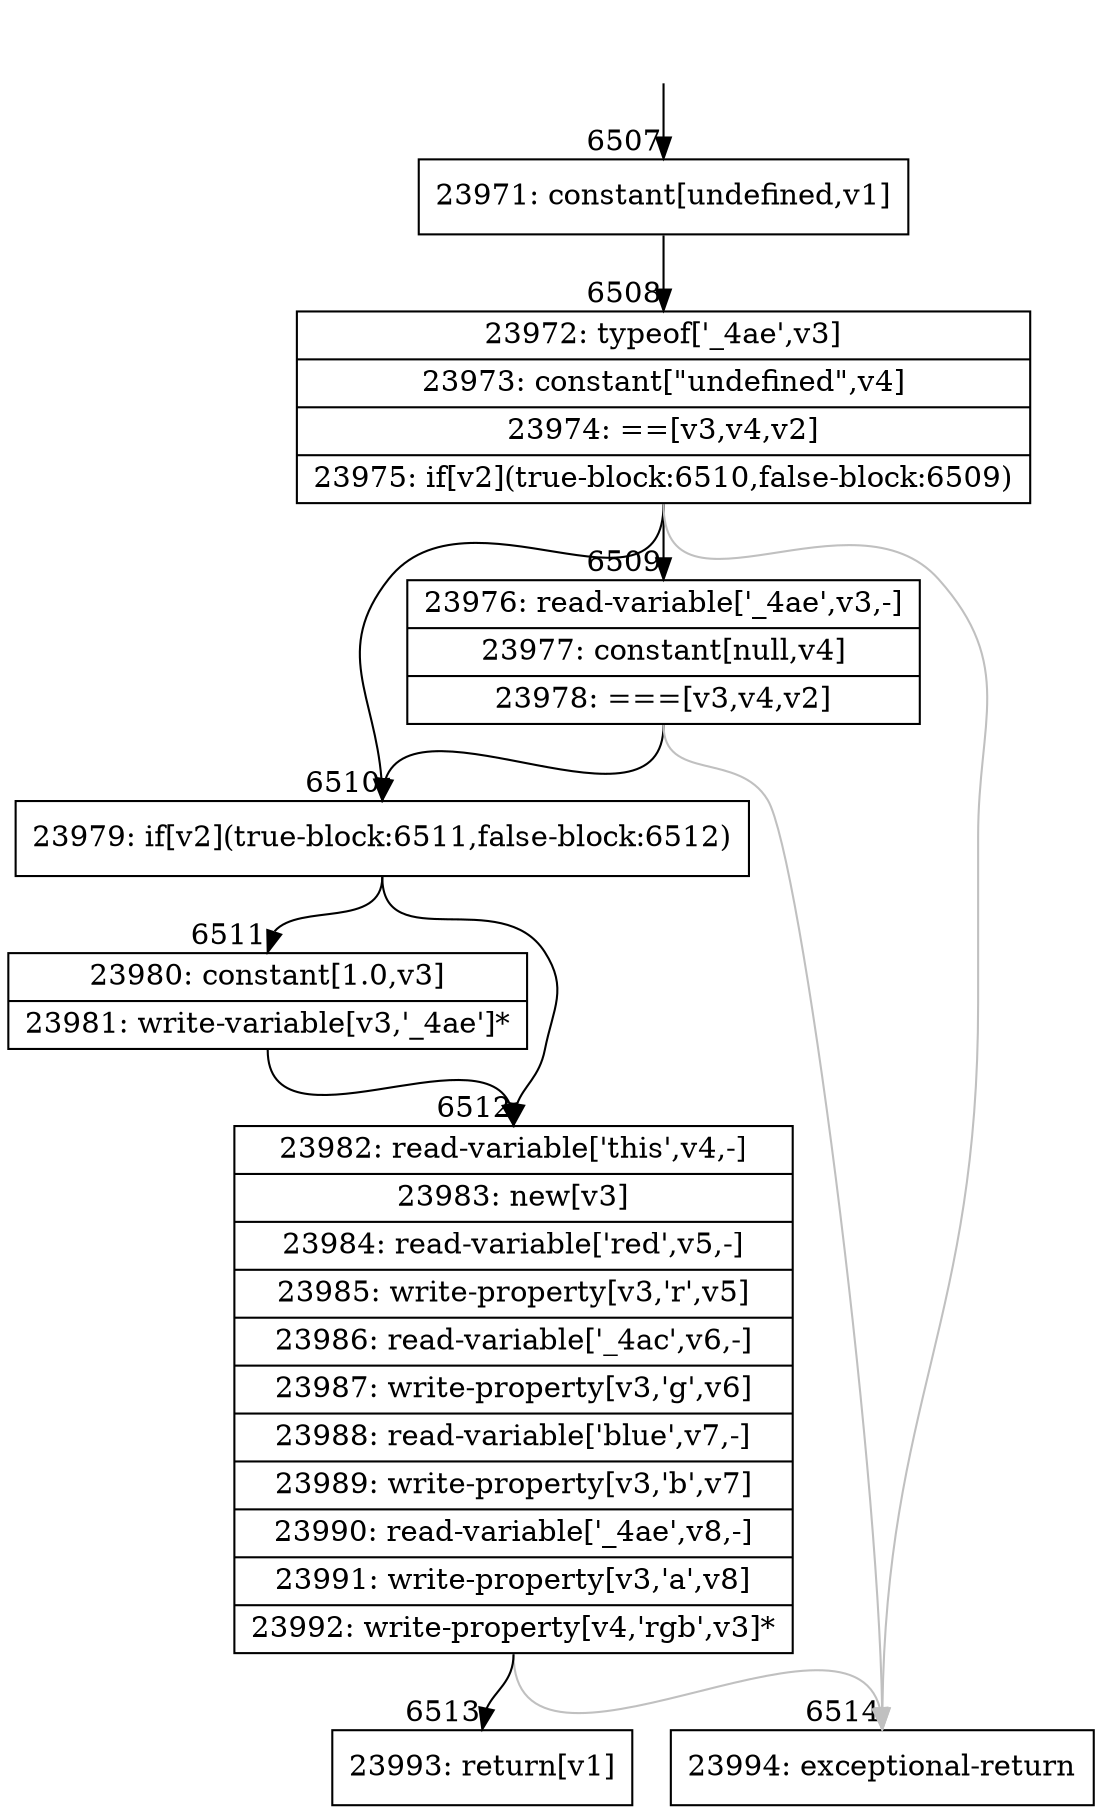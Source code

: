 digraph {
rankdir="TD"
BB_entry433[shape=none,label=""];
BB_entry433 -> BB6507 [tailport=s, headport=n, headlabel="    6507"]
BB6507 [shape=record label="{23971: constant[undefined,v1]}" ] 
BB6507 -> BB6508 [tailport=s, headport=n, headlabel="      6508"]
BB6508 [shape=record label="{23972: typeof['_4ae',v3]|23973: constant[\"undefined\",v4]|23974: ==[v3,v4,v2]|23975: if[v2](true-block:6510,false-block:6509)}" ] 
BB6508 -> BB6510 [tailport=s, headport=n, headlabel="      6510"]
BB6508 -> BB6509 [tailport=s, headport=n, headlabel="      6509"]
BB6508 -> BB6514 [tailport=s, headport=n, color=gray, headlabel="      6514"]
BB6509 [shape=record label="{23976: read-variable['_4ae',v3,-]|23977: constant[null,v4]|23978: ===[v3,v4,v2]}" ] 
BB6509 -> BB6510 [tailport=s, headport=n]
BB6509 -> BB6514 [tailport=s, headport=n, color=gray]
BB6510 [shape=record label="{23979: if[v2](true-block:6511,false-block:6512)}" ] 
BB6510 -> BB6511 [tailport=s, headport=n, headlabel="      6511"]
BB6510 -> BB6512 [tailport=s, headport=n, headlabel="      6512"]
BB6511 [shape=record label="{23980: constant[1.0,v3]|23981: write-variable[v3,'_4ae']*}" ] 
BB6511 -> BB6512 [tailport=s, headport=n]
BB6512 [shape=record label="{23982: read-variable['this',v4,-]|23983: new[v3]|23984: read-variable['red',v5,-]|23985: write-property[v3,'r',v5]|23986: read-variable['_4ac',v6,-]|23987: write-property[v3,'g',v6]|23988: read-variable['blue',v7,-]|23989: write-property[v3,'b',v7]|23990: read-variable['_4ae',v8,-]|23991: write-property[v3,'a',v8]|23992: write-property[v4,'rgb',v3]*}" ] 
BB6512 -> BB6513 [tailport=s, headport=n, headlabel="      6513"]
BB6512 -> BB6514 [tailport=s, headport=n, color=gray]
BB6513 [shape=record label="{23993: return[v1]}" ] 
BB6514 [shape=record label="{23994: exceptional-return}" ] 
//#$~ 4597
}
